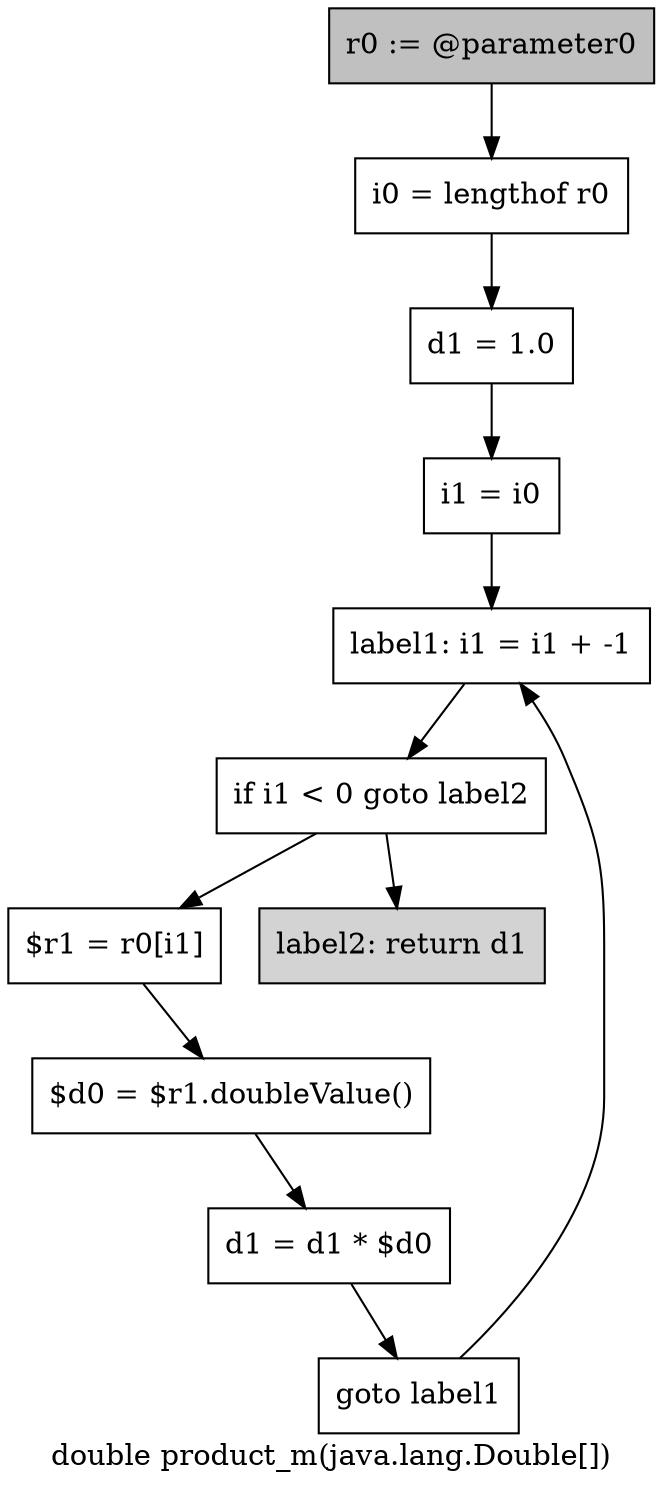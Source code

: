 digraph "double product_m(java.lang.Double[])" {
    label="double product_m(java.lang.Double[])";
    node [shape=box];
    "0" [style=filled,fillcolor=gray,label="r0 := @parameter0",];
    "1" [label="i0 = lengthof r0",];
    "0"->"1";
    "2" [label="d1 = 1.0",];
    "1"->"2";
    "3" [label="i1 = i0",];
    "2"->"3";
    "4" [label="label1: i1 = i1 + -1",];
    "3"->"4";
    "5" [label="if i1 < 0 goto label2",];
    "4"->"5";
    "6" [label="$r1 = r0[i1]",];
    "5"->"6";
    "10" [style=filled,fillcolor=lightgray,label="label2: return d1",];
    "5"->"10";
    "7" [label="$d0 = $r1.doubleValue()",];
    "6"->"7";
    "8" [label="d1 = d1 * $d0",];
    "7"->"8";
    "9" [label="goto label1",];
    "8"->"9";
    "9"->"4";
}
